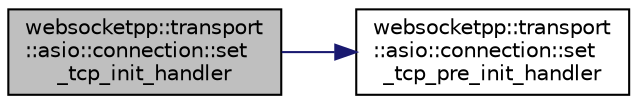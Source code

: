 digraph "websocketpp::transport::asio::connection::set_tcp_init_handler"
{
  edge [fontname="Helvetica",fontsize="10",labelfontname="Helvetica",labelfontsize="10"];
  node [fontname="Helvetica",fontsize="10",shape=record];
  rankdir="LR";
  Node65 [label="websocketpp::transport\l::asio::connection::set\l_tcp_init_handler",height=0.2,width=0.4,color="black", fillcolor="grey75", style="filled", fontcolor="black"];
  Node65 -> Node66 [color="midnightblue",fontsize="10",style="solid"];
  Node66 [label="websocketpp::transport\l::asio::connection::set\l_tcp_pre_init_handler",height=0.2,width=0.4,color="black", fillcolor="white", style="filled",URL="$classwebsocketpp_1_1transport_1_1asio_1_1connection.html#ac71341129ff5389fa84cd9ef13c8c05e",tooltip="Sets the tcp pre init handler. "];
}
